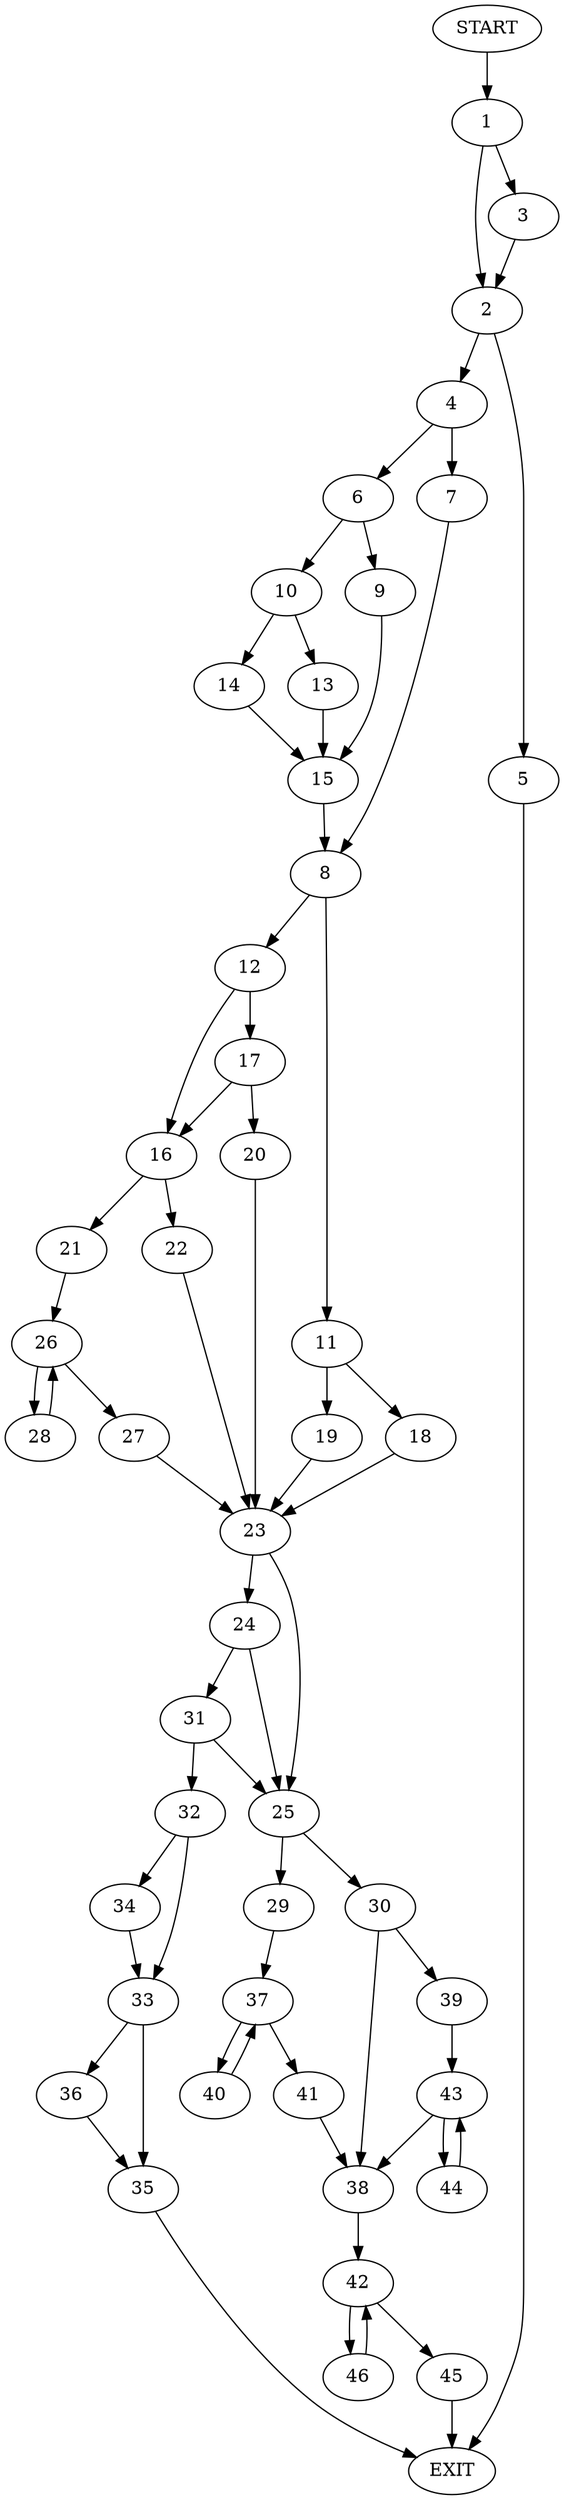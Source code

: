 digraph {
0 [label="START"]
47 [label="EXIT"]
0 -> 1
1 -> 2
1 -> 3
2 -> 4
2 -> 5
3 -> 2
5 -> 47
4 -> 6
4 -> 7
7 -> 8
6 -> 9
6 -> 10
8 -> 11
8 -> 12
10 -> 13
10 -> 14
9 -> 15
15 -> 8
13 -> 15
14 -> 15
12 -> 16
12 -> 17
11 -> 18
11 -> 19
17 -> 20
17 -> 16
16 -> 21
16 -> 22
20 -> 23
23 -> 24
23 -> 25
22 -> 23
21 -> 26
26 -> 27
26 -> 28
27 -> 23
28 -> 26
18 -> 23
19 -> 23
25 -> 29
25 -> 30
24 -> 31
24 -> 25
31 -> 25
31 -> 32
32 -> 33
32 -> 34
33 -> 35
33 -> 36
34 -> 33
35 -> 47
36 -> 35
29 -> 37
30 -> 38
30 -> 39
37 -> 40
37 -> 41
41 -> 38
40 -> 37
38 -> 42
39 -> 43
43 -> 44
43 -> 38
44 -> 43
42 -> 45
42 -> 46
45 -> 47
46 -> 42
}
